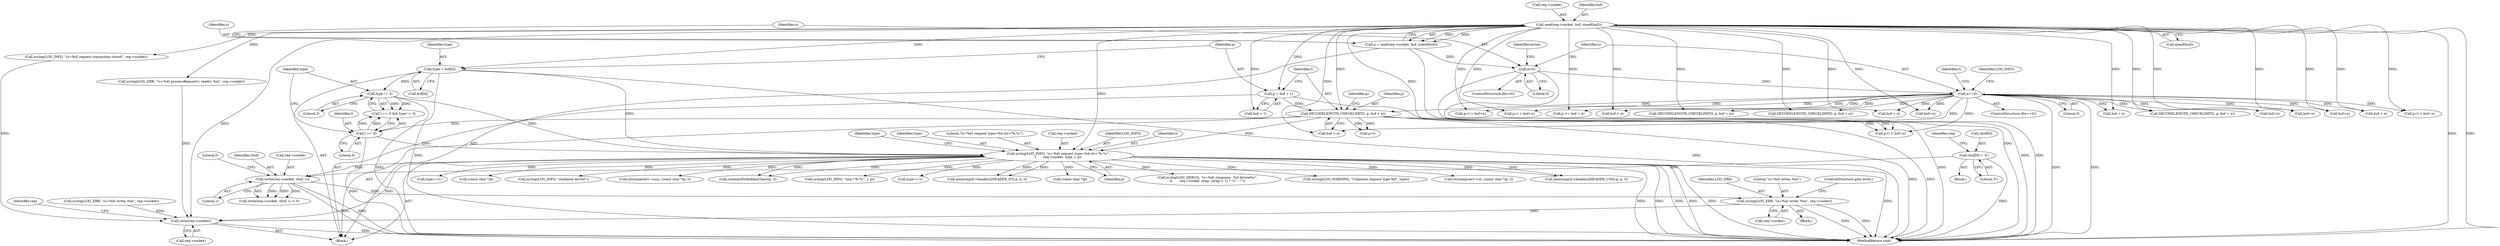 digraph "0_miniupnp_140ee8d2204b383279f854802b27bdb41c1d5d1a@pointer" {
"1001011" [label="(Call,syslog(LOG_ERR, \"(s=%d) write: %m\", req->socket))"];
"1001003" [label="(Call,write(req->socket, rbuf, 1))"];
"1000236" [label="(Call,syslog(LOG_INFO, \"(s=%d) request type=%d str='%.*s'\",\n\t       req->socket, type, l, p))"];
"1000146" [label="(Call,read(req->socket, buf, sizeof(buf)))"];
"1000194" [label="(Call,type = buf[0])"];
"1000228" [label="(Call,type != 3)"];
"1000225" [label="(Call,l == 0)"];
"1000204" [label="(Call,DECODELENGTH_CHECKLIMIT(l, p, buf + n))"];
"1000199" [label="(Call,p = buf + 1)"];
"1000179" [label="(Call,n==0)"];
"1000154" [label="(Call,n<0)"];
"1000144" [label="(Call,n = read(req->socket, buf, sizeof(buf)))"];
"1000996" [label="(Call,rbuf[0] = '\0')"];
"1001044" [label="(Call,close(req->socket))"];
"1000224" [label="(Call,l == 0 && type != 3)"];
"1000204" [label="(Call,DECODELENGTH_CHECKLIMIT(l, p, buf + n))"];
"1000227" [label="(Literal,0)"];
"1000226" [label="(Identifier,l)"];
"1001013" [label="(Literal,\"(s=%d) write: %m\")"];
"1001017" [label="(ControlStructure,goto error;)"];
"1000854" [label="(Call,buf+n)"];
"1000183" [label="(Call,syslog(LOG_INFO, \"(s=%d) request connection closed\", req->socket))"];
"1000997" [label="(Call,rbuf[0])"];
"1000510" [label="(Call,type==1)"];
"1001003" [label="(Call,write(req->socket, rbuf, 1))"];
"1000201" [label="(Call,buf + 1)"];
"1000213" [label="(Identifier,p)"];
"1001008" [label="(Literal,1)"];
"1000519" [label="(Call,(const char *)p)"];
"1001014" [label="(Call,req->socket)"];
"1001007" [label="(Identifier,rbuf)"];
"1000180" [label="(Identifier,n)"];
"1000225" [label="(Call,l == 0)"];
"1000996" [label="(Call,rbuf[0] = '\0')"];
"1000246" [label="(Identifier,type)"];
"1000179" [label="(Call,n==0)"];
"1000181" [label="(Literal,0)"];
"1000628" [label="(Call,syslog(LOG_ERR, \"(s=%d) write: %m\", req->socket))"];
"1000199" [label="(Call,p = buf + 1)"];
"1001010" [label="(Block,)"];
"1000116" [label="(Block,)"];
"1000194" [label="(Call,type = buf[0])"];
"1000265" [label="(Call,syslog(LOG_INFO, \"outdated device\"))"];
"1000850" [label="(Call,p+l > buf+n)"];
"1001004" [label="(Call,req->socket)"];
"1000212" [label="(Call,p+l)"];
"1000230" [label="(Literal,3)"];
"1000191" [label="(Identifier,t)"];
"1000699" [label="(Call,p >= buf + n)"];
"1001055" [label="(MethodReturn,void)"];
"1000144" [label="(Call,n = read(req->socket, buf, sizeof(buf)))"];
"1000229" [label="(Identifier,type)"];
"1001009" [label="(Literal,0)"];
"1001011" [label="(Call,syslog(LOG_ERR, \"(s=%d) write: %m\", req->socket))"];
"1000242" [label="(Identifier,type)"];
"1000843" [label="(Call,DECODELENGTH_CHECKLIMIT(l, p, buf + n))"];
"1000228" [label="(Call,type != 3)"];
"1000846" [label="(Call,buf + n)"];
"1000530" [label="(Call,strncmp(serv->usn, (const char *)p, l))"];
"1000153" [label="(ControlStructure,if(n<0))"];
"1000656" [label="(Call,containsForbiddenChars(p, l))"];
"1000154" [label="(Call,n<0)"];
"1001002" [label="(Call,write(req->socket, rbuf, 1) < 0)"];
"1000779" [label="(Call,buf + n)"];
"1000151" [label="(Call,sizeof(buf))"];
"1000737" [label="(Call,syslog(LOG_INFO, \"usn='%.*s'\", l, p))"];
"1000161" [label="(Identifier,errno)"];
"1000709" [label="(Call,DECODELENGTH_CHECKLIMIT(l, p, buf + n))"];
"1000200" [label="(Identifier,p)"];
"1000184" [label="(Identifier,LOG_INFO)"];
"1000309" [label="(Call,type==1)"];
"1000195" [label="(Identifier,type)"];
"1000314" [label="(Call,memcmp(d->headers[HEADER_NT].p, p, l))"];
"1000155" [label="(Identifier,n)"];
"1000534" [label="(Call,(const char *)p)"];
"1000211" [label="(Call,p+l > buf+n)"];
"1000244" [label="(Identifier,p)"];
"1000783" [label="(Call,p+l > buf+n)"];
"1001012" [label="(Identifier,LOG_ERR)"];
"1000146" [label="(Call,read(req->socket, buf, sizeof(buf)))"];
"1000196" [label="(Call,buf[0])"];
"1001045" [label="(Call,req->socket)"];
"1000238" [label="(Literal,\"(s=%d) request type=%d str='%.*s'\")"];
"1000147" [label="(Call,req->socket)"];
"1000207" [label="(Call,buf + n)"];
"1000603" [label="(Call,syslog(LOG_DEBUG, \"(s=%d) response : %d device%s\",\n\t\t       req->socket, nrep, (nrep > 1) ? \"s\" : \"\"))"];
"1000992" [label="(Call,syslog(LOG_WARNING, \"Unknown request type %d\", type))"];
"1001000" [label="(Literal,'\0')"];
"1001044" [label="(Call,close(req->socket))"];
"1000239" [label="(Call,req->socket)"];
"1000156" [label="(Literal,0)"];
"1000150" [label="(Identifier,buf)"];
"1000247" [label="(Block,)"];
"1000712" [label="(Call,buf + n)"];
"1000776" [label="(Call,DECODELENGTH_CHECKLIMIT(l, p, buf + n))"];
"1000145" [label="(Identifier,n)"];
"1000171" [label="(Call,syslog(LOG_ERR, \"(s=%d) processRequest(): read(): %m\", req->socket))"];
"1000178" [label="(ControlStructure,if(n==0))"];
"1001005" [label="(Identifier,req)"];
"1000205" [label="(Identifier,l)"];
"1000236" [label="(Call,syslog(LOG_INFO, \"(s=%d) request type=%d str='%.*s'\",\n\t       req->socket, type, l, p))"];
"1000515" [label="(Call,strncmp(serv->st, (const char *)p, l))"];
"1000787" [label="(Call,buf+n)"];
"1000716" [label="(Call,p+l > buf+n)"];
"1001050" [label="(Identifier,req)"];
"1000215" [label="(Call,buf+n)"];
"1000237" [label="(Identifier,LOG_INFO)"];
"1000206" [label="(Identifier,p)"];
"1000331" [label="(Call,memcmp(d->headers[HEADER_USN].p, p, l))"];
"1000243" [label="(Identifier,l)"];
"1000701" [label="(Call,buf + n)"];
"1000720" [label="(Call,buf+n)"];
"1001011" -> "1001010"  [label="AST: "];
"1001011" -> "1001014"  [label="CFG: "];
"1001012" -> "1001011"  [label="AST: "];
"1001013" -> "1001011"  [label="AST: "];
"1001014" -> "1001011"  [label="AST: "];
"1001017" -> "1001011"  [label="CFG: "];
"1001011" -> "1001055"  [label="DDG: "];
"1001011" -> "1001055"  [label="DDG: "];
"1001003" -> "1001011"  [label="DDG: "];
"1001011" -> "1001044"  [label="DDG: "];
"1001003" -> "1001002"  [label="AST: "];
"1001003" -> "1001008"  [label="CFG: "];
"1001004" -> "1001003"  [label="AST: "];
"1001007" -> "1001003"  [label="AST: "];
"1001008" -> "1001003"  [label="AST: "];
"1001009" -> "1001003"  [label="CFG: "];
"1001003" -> "1001055"  [label="DDG: "];
"1001003" -> "1001055"  [label="DDG: "];
"1001003" -> "1001002"  [label="DDG: "];
"1001003" -> "1001002"  [label="DDG: "];
"1001003" -> "1001002"  [label="DDG: "];
"1000236" -> "1001003"  [label="DDG: "];
"1000996" -> "1001003"  [label="DDG: "];
"1000236" -> "1000116"  [label="AST: "];
"1000236" -> "1000244"  [label="CFG: "];
"1000237" -> "1000236"  [label="AST: "];
"1000238" -> "1000236"  [label="AST: "];
"1000239" -> "1000236"  [label="AST: "];
"1000242" -> "1000236"  [label="AST: "];
"1000243" -> "1000236"  [label="AST: "];
"1000244" -> "1000236"  [label="AST: "];
"1000246" -> "1000236"  [label="CFG: "];
"1000236" -> "1001055"  [label="DDG: "];
"1000236" -> "1001055"  [label="DDG: "];
"1000236" -> "1001055"  [label="DDG: "];
"1000236" -> "1001055"  [label="DDG: "];
"1000236" -> "1001055"  [label="DDG: "];
"1000236" -> "1001055"  [label="DDG: "];
"1000146" -> "1000236"  [label="DDG: "];
"1000194" -> "1000236"  [label="DDG: "];
"1000228" -> "1000236"  [label="DDG: "];
"1000225" -> "1000236"  [label="DDG: "];
"1000204" -> "1000236"  [label="DDG: "];
"1000236" -> "1000265"  [label="DDG: "];
"1000236" -> "1000309"  [label="DDG: "];
"1000236" -> "1000314"  [label="DDG: "];
"1000236" -> "1000314"  [label="DDG: "];
"1000236" -> "1000331"  [label="DDG: "];
"1000236" -> "1000331"  [label="DDG: "];
"1000236" -> "1000510"  [label="DDG: "];
"1000236" -> "1000519"  [label="DDG: "];
"1000236" -> "1000515"  [label="DDG: "];
"1000236" -> "1000534"  [label="DDG: "];
"1000236" -> "1000530"  [label="DDG: "];
"1000236" -> "1000603"  [label="DDG: "];
"1000236" -> "1000656"  [label="DDG: "];
"1000236" -> "1000656"  [label="DDG: "];
"1000236" -> "1000737"  [label="DDG: "];
"1000236" -> "1000992"  [label="DDG: "];
"1000236" -> "1001044"  [label="DDG: "];
"1000146" -> "1000144"  [label="AST: "];
"1000146" -> "1000151"  [label="CFG: "];
"1000147" -> "1000146"  [label="AST: "];
"1000150" -> "1000146"  [label="AST: "];
"1000151" -> "1000146"  [label="AST: "];
"1000144" -> "1000146"  [label="CFG: "];
"1000146" -> "1001055"  [label="DDG: "];
"1000146" -> "1001055"  [label="DDG: "];
"1000146" -> "1000144"  [label="DDG: "];
"1000146" -> "1000144"  [label="DDG: "];
"1000146" -> "1000171"  [label="DDG: "];
"1000146" -> "1000183"  [label="DDG: "];
"1000146" -> "1000194"  [label="DDG: "];
"1000146" -> "1000199"  [label="DDG: "];
"1000146" -> "1000201"  [label="DDG: "];
"1000146" -> "1000204"  [label="DDG: "];
"1000146" -> "1000207"  [label="DDG: "];
"1000146" -> "1000211"  [label="DDG: "];
"1000146" -> "1000215"  [label="DDG: "];
"1000146" -> "1000699"  [label="DDG: "];
"1000146" -> "1000701"  [label="DDG: "];
"1000146" -> "1000709"  [label="DDG: "];
"1000146" -> "1000712"  [label="DDG: "];
"1000146" -> "1000716"  [label="DDG: "];
"1000146" -> "1000720"  [label="DDG: "];
"1000146" -> "1000776"  [label="DDG: "];
"1000146" -> "1000779"  [label="DDG: "];
"1000146" -> "1000783"  [label="DDG: "];
"1000146" -> "1000787"  [label="DDG: "];
"1000146" -> "1000843"  [label="DDG: "];
"1000146" -> "1000846"  [label="DDG: "];
"1000146" -> "1000850"  [label="DDG: "];
"1000146" -> "1000854"  [label="DDG: "];
"1000146" -> "1001044"  [label="DDG: "];
"1000194" -> "1000116"  [label="AST: "];
"1000194" -> "1000196"  [label="CFG: "];
"1000195" -> "1000194"  [label="AST: "];
"1000196" -> "1000194"  [label="AST: "];
"1000200" -> "1000194"  [label="CFG: "];
"1000194" -> "1001055"  [label="DDG: "];
"1000194" -> "1001055"  [label="DDG: "];
"1000194" -> "1000228"  [label="DDG: "];
"1000228" -> "1000224"  [label="AST: "];
"1000228" -> "1000230"  [label="CFG: "];
"1000229" -> "1000228"  [label="AST: "];
"1000230" -> "1000228"  [label="AST: "];
"1000224" -> "1000228"  [label="CFG: "];
"1000228" -> "1001055"  [label="DDG: "];
"1000228" -> "1000224"  [label="DDG: "];
"1000228" -> "1000224"  [label="DDG: "];
"1000225" -> "1000224"  [label="AST: "];
"1000225" -> "1000227"  [label="CFG: "];
"1000226" -> "1000225"  [label="AST: "];
"1000227" -> "1000225"  [label="AST: "];
"1000229" -> "1000225"  [label="CFG: "];
"1000224" -> "1000225"  [label="CFG: "];
"1000225" -> "1001055"  [label="DDG: "];
"1000225" -> "1000224"  [label="DDG: "];
"1000225" -> "1000224"  [label="DDG: "];
"1000204" -> "1000225"  [label="DDG: "];
"1000204" -> "1000116"  [label="AST: "];
"1000204" -> "1000207"  [label="CFG: "];
"1000205" -> "1000204"  [label="AST: "];
"1000206" -> "1000204"  [label="AST: "];
"1000207" -> "1000204"  [label="AST: "];
"1000213" -> "1000204"  [label="CFG: "];
"1000204" -> "1001055"  [label="DDG: "];
"1000204" -> "1001055"  [label="DDG: "];
"1000199" -> "1000204"  [label="DDG: "];
"1000179" -> "1000204"  [label="DDG: "];
"1000204" -> "1000211"  [label="DDG: "];
"1000204" -> "1000211"  [label="DDG: "];
"1000204" -> "1000212"  [label="DDG: "];
"1000204" -> "1000212"  [label="DDG: "];
"1000199" -> "1000116"  [label="AST: "];
"1000199" -> "1000201"  [label="CFG: "];
"1000200" -> "1000199"  [label="AST: "];
"1000201" -> "1000199"  [label="AST: "];
"1000205" -> "1000199"  [label="CFG: "];
"1000199" -> "1001055"  [label="DDG: "];
"1000179" -> "1000178"  [label="AST: "];
"1000179" -> "1000181"  [label="CFG: "];
"1000180" -> "1000179"  [label="AST: "];
"1000181" -> "1000179"  [label="AST: "];
"1000184" -> "1000179"  [label="CFG: "];
"1000191" -> "1000179"  [label="CFG: "];
"1000179" -> "1001055"  [label="DDG: "];
"1000179" -> "1001055"  [label="DDG: "];
"1000154" -> "1000179"  [label="DDG: "];
"1000179" -> "1000207"  [label="DDG: "];
"1000179" -> "1000211"  [label="DDG: "];
"1000179" -> "1000215"  [label="DDG: "];
"1000179" -> "1000699"  [label="DDG: "];
"1000179" -> "1000701"  [label="DDG: "];
"1000179" -> "1000709"  [label="DDG: "];
"1000179" -> "1000712"  [label="DDG: "];
"1000179" -> "1000716"  [label="DDG: "];
"1000179" -> "1000720"  [label="DDG: "];
"1000179" -> "1000776"  [label="DDG: "];
"1000179" -> "1000779"  [label="DDG: "];
"1000179" -> "1000783"  [label="DDG: "];
"1000179" -> "1000787"  [label="DDG: "];
"1000179" -> "1000843"  [label="DDG: "];
"1000179" -> "1000846"  [label="DDG: "];
"1000179" -> "1000850"  [label="DDG: "];
"1000179" -> "1000854"  [label="DDG: "];
"1000154" -> "1000153"  [label="AST: "];
"1000154" -> "1000156"  [label="CFG: "];
"1000155" -> "1000154"  [label="AST: "];
"1000156" -> "1000154"  [label="AST: "];
"1000161" -> "1000154"  [label="CFG: "];
"1000180" -> "1000154"  [label="CFG: "];
"1000154" -> "1001055"  [label="DDG: "];
"1000154" -> "1001055"  [label="DDG: "];
"1000144" -> "1000154"  [label="DDG: "];
"1000144" -> "1000116"  [label="AST: "];
"1000145" -> "1000144"  [label="AST: "];
"1000155" -> "1000144"  [label="CFG: "];
"1000144" -> "1001055"  [label="DDG: "];
"1000996" -> "1000247"  [label="AST: "];
"1000996" -> "1001000"  [label="CFG: "];
"1000997" -> "1000996"  [label="AST: "];
"1001000" -> "1000996"  [label="AST: "];
"1001005" -> "1000996"  [label="CFG: "];
"1000996" -> "1001055"  [label="DDG: "];
"1001044" -> "1000116"  [label="AST: "];
"1001044" -> "1001045"  [label="CFG: "];
"1001045" -> "1001044"  [label="AST: "];
"1001050" -> "1001044"  [label="CFG: "];
"1001044" -> "1001055"  [label="DDG: "];
"1000183" -> "1001044"  [label="DDG: "];
"1000628" -> "1001044"  [label="DDG: "];
"1000171" -> "1001044"  [label="DDG: "];
}
